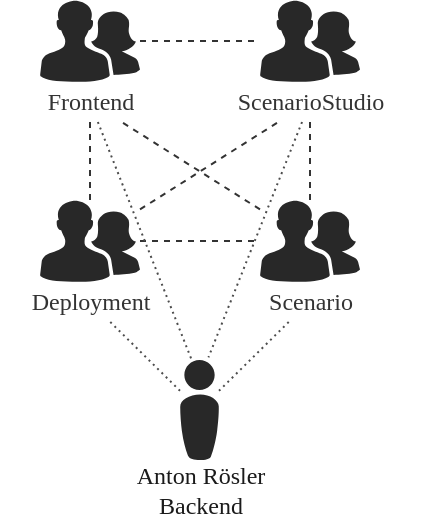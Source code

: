 <mxfile scale="5" border="0">
    <diagram id="RTRqQa2ZIdty-lKzIXHF" name="Page-1">
        <mxGraphModel dx="496" dy="1560" grid="1" gridSize="10" guides="1" tooltips="1" connect="1" arrows="1" fold="1" page="1" pageScale="1" pageWidth="827" pageHeight="1169" background="#FFFFFF" math="0" shadow="0">
            <root>
                <mxCell id="0"/>
                <mxCell id="1" parent="0"/>
                <mxCell id="26" style="edgeStyle=none;html=1;fontFamily=Verdana;fontColor=#333333;strokeColor=#333333;dashed=1;endArrow=none;endFill=0;" edge="1" parent="1" source="6" target="22">
                    <mxGeometry relative="1" as="geometry"/>
                </mxCell>
                <mxCell id="27" style="edgeStyle=none;html=1;dashed=1;fontFamily=Verdana;fontColor=#333333;endArrow=none;endFill=0;strokeColor=#333333;" edge="1" parent="1" source="6" target="25">
                    <mxGeometry relative="1" as="geometry"/>
                </mxCell>
                <mxCell id="28" style="edgeStyle=none;html=1;dashed=1;fontFamily=Verdana;fontColor=#333333;endArrow=none;endFill=0;strokeColor=#333333;" edge="1" parent="1" source="6" target="18">
                    <mxGeometry relative="1" as="geometry"/>
                </mxCell>
                <mxCell id="6" value="" style="verticalLabelPosition=bottom;sketch=0;html=1;fillColor=#282828;strokeColor=none;verticalAlign=top;pointerEvents=1;align=center;shape=mxgraph.cisco_safe.people_places_things_icons.icon2;" vertex="1" parent="1">
                    <mxGeometry x="190" y="80" width="50" height="41" as="geometry"/>
                </mxCell>
                <mxCell id="7" value="" style="verticalLabelPosition=bottom;sketch=0;html=1;fillColor=#282828;strokeColor=none;verticalAlign=top;pointerEvents=1;align=center;shape=mxgraph.cisco_safe.people_places_things_icons.icon8;" vertex="1" parent="1">
                    <mxGeometry x="260" y="160" width="19.5" height="50" as="geometry"/>
                </mxCell>
                <mxCell id="10" value="Anton Rösler&lt;br&gt;Backend" style="text;html=1;align=center;verticalAlign=middle;resizable=0;points=[];autosize=1;strokeColor=none;fillColor=none;fontColor=#1A1A1A;fontFamily=Verdana;" vertex="1" parent="1">
                    <mxGeometry x="224.75" y="210" width="90" height="30" as="geometry"/>
                </mxCell>
                <mxCell id="29" style="edgeStyle=none;html=1;dashed=1;fontFamily=Verdana;fontColor=#333333;endArrow=none;endFill=0;strokeColor=#333333;" edge="1" parent="1" source="18" target="25">
                    <mxGeometry relative="1" as="geometry"/>
                </mxCell>
                <mxCell id="30" style="edgeStyle=none;html=1;dashed=1;fontFamily=Verdana;fontColor=#333333;endArrow=none;endFill=0;strokeColor=#333333;" edge="1" parent="1" source="18" target="22">
                    <mxGeometry relative="1" as="geometry"/>
                </mxCell>
                <mxCell id="18" value="" style="verticalLabelPosition=bottom;sketch=0;html=1;fillColor=#282828;strokeColor=none;verticalAlign=top;pointerEvents=1;align=center;shape=mxgraph.cisco_safe.people_places_things_icons.icon2;" vertex="1" parent="1">
                    <mxGeometry x="300" y="80" width="50" height="41" as="geometry"/>
                </mxCell>
                <mxCell id="20" value="" style="verticalLabelPosition=bottom;sketch=0;html=1;fillColor=#282828;strokeColor=none;verticalAlign=top;pointerEvents=1;align=center;shape=mxgraph.cisco_safe.people_places_things_icons.icon2;" vertex="1" parent="1">
                    <mxGeometry x="300" y="-20" width="50" height="41" as="geometry"/>
                </mxCell>
                <mxCell id="31" style="edgeStyle=none;html=1;dashed=1;fontFamily=Verdana;fontColor=#333333;endArrow=none;endFill=0;strokeColor=#333333;" edge="1" parent="1" source="21" target="20">
                    <mxGeometry relative="1" as="geometry"/>
                </mxCell>
                <mxCell id="21" value="" style="verticalLabelPosition=bottom;sketch=0;html=1;fillColor=#282828;strokeColor=none;verticalAlign=top;pointerEvents=1;align=center;shape=mxgraph.cisco_safe.people_places_things_icons.icon2;" vertex="1" parent="1">
                    <mxGeometry x="190" y="-20" width="50" height="41" as="geometry"/>
                </mxCell>
                <mxCell id="36" style="edgeStyle=none;html=1;dashed=1;dashPattern=1 2;fontFamily=Verdana;fontColor=#333333;endArrow=none;endFill=0;strokeColor=#4D4D4D;entryX=0.297;entryY=-0.003;entryDx=0;entryDy=0;entryPerimeter=0;" edge="1" parent="1" source="22" target="7">
                    <mxGeometry relative="1" as="geometry"/>
                </mxCell>
                <mxCell id="22" value="Frontend" style="text;html=1;align=center;verticalAlign=middle;resizable=0;points=[];autosize=1;strokeColor=none;fillColor=none;fontFamily=Verdana;fontColor=#333333;" vertex="1" parent="1">
                    <mxGeometry x="180" y="21" width="70" height="20" as="geometry"/>
                </mxCell>
                <mxCell id="38" style="edgeStyle=none;html=1;dashed=1;dashPattern=1 2;fontFamily=Verdana;fontColor=#333333;endArrow=none;endFill=0;strokeColor=#4D4D4D;" edge="1" parent="1" source="23" target="7">
                    <mxGeometry relative="1" as="geometry"/>
                </mxCell>
                <mxCell id="23" value="Deployment" style="text;html=1;align=center;verticalAlign=middle;resizable=0;points=[];autosize=1;strokeColor=none;fillColor=none;fontFamily=Verdana;fontColor=#333333;" vertex="1" parent="1">
                    <mxGeometry x="170" y="121" width="90" height="20" as="geometry"/>
                </mxCell>
                <mxCell id="39" style="edgeStyle=none;html=1;dashed=1;dashPattern=1 2;fontFamily=Verdana;fontColor=#333333;endArrow=none;endFill=0;strokeColor=#4D4D4D;" edge="1" parent="1" source="24" target="7">
                    <mxGeometry relative="1" as="geometry"/>
                </mxCell>
                <mxCell id="24" value="Scenario" style="text;html=1;align=center;verticalAlign=middle;resizable=0;points=[];autosize=1;strokeColor=none;fillColor=none;fontFamily=Verdana;fontColor=#333333;" vertex="1" parent="1">
                    <mxGeometry x="289.5" y="121" width="70" height="20" as="geometry"/>
                </mxCell>
                <mxCell id="37" style="edgeStyle=none;html=1;entryX=0.73;entryY=-0.027;entryDx=0;entryDy=0;entryPerimeter=0;dashed=1;dashPattern=1 2;fontFamily=Verdana;fontColor=#333333;endArrow=none;endFill=0;strokeColor=#4D4D4D;" edge="1" parent="1" source="25" target="7">
                    <mxGeometry relative="1" as="geometry"/>
                </mxCell>
                <mxCell id="25" value="ScenarioStudio" style="text;html=1;align=center;verticalAlign=middle;resizable=0;points=[];autosize=1;strokeColor=none;fillColor=none;fontFamily=Verdana;fontColor=#333333;" vertex="1" parent="1">
                    <mxGeometry x="270" y="21" width="110" height="20" as="geometry"/>
                </mxCell>
            </root>
        </mxGraphModel>
    </diagram>
</mxfile>